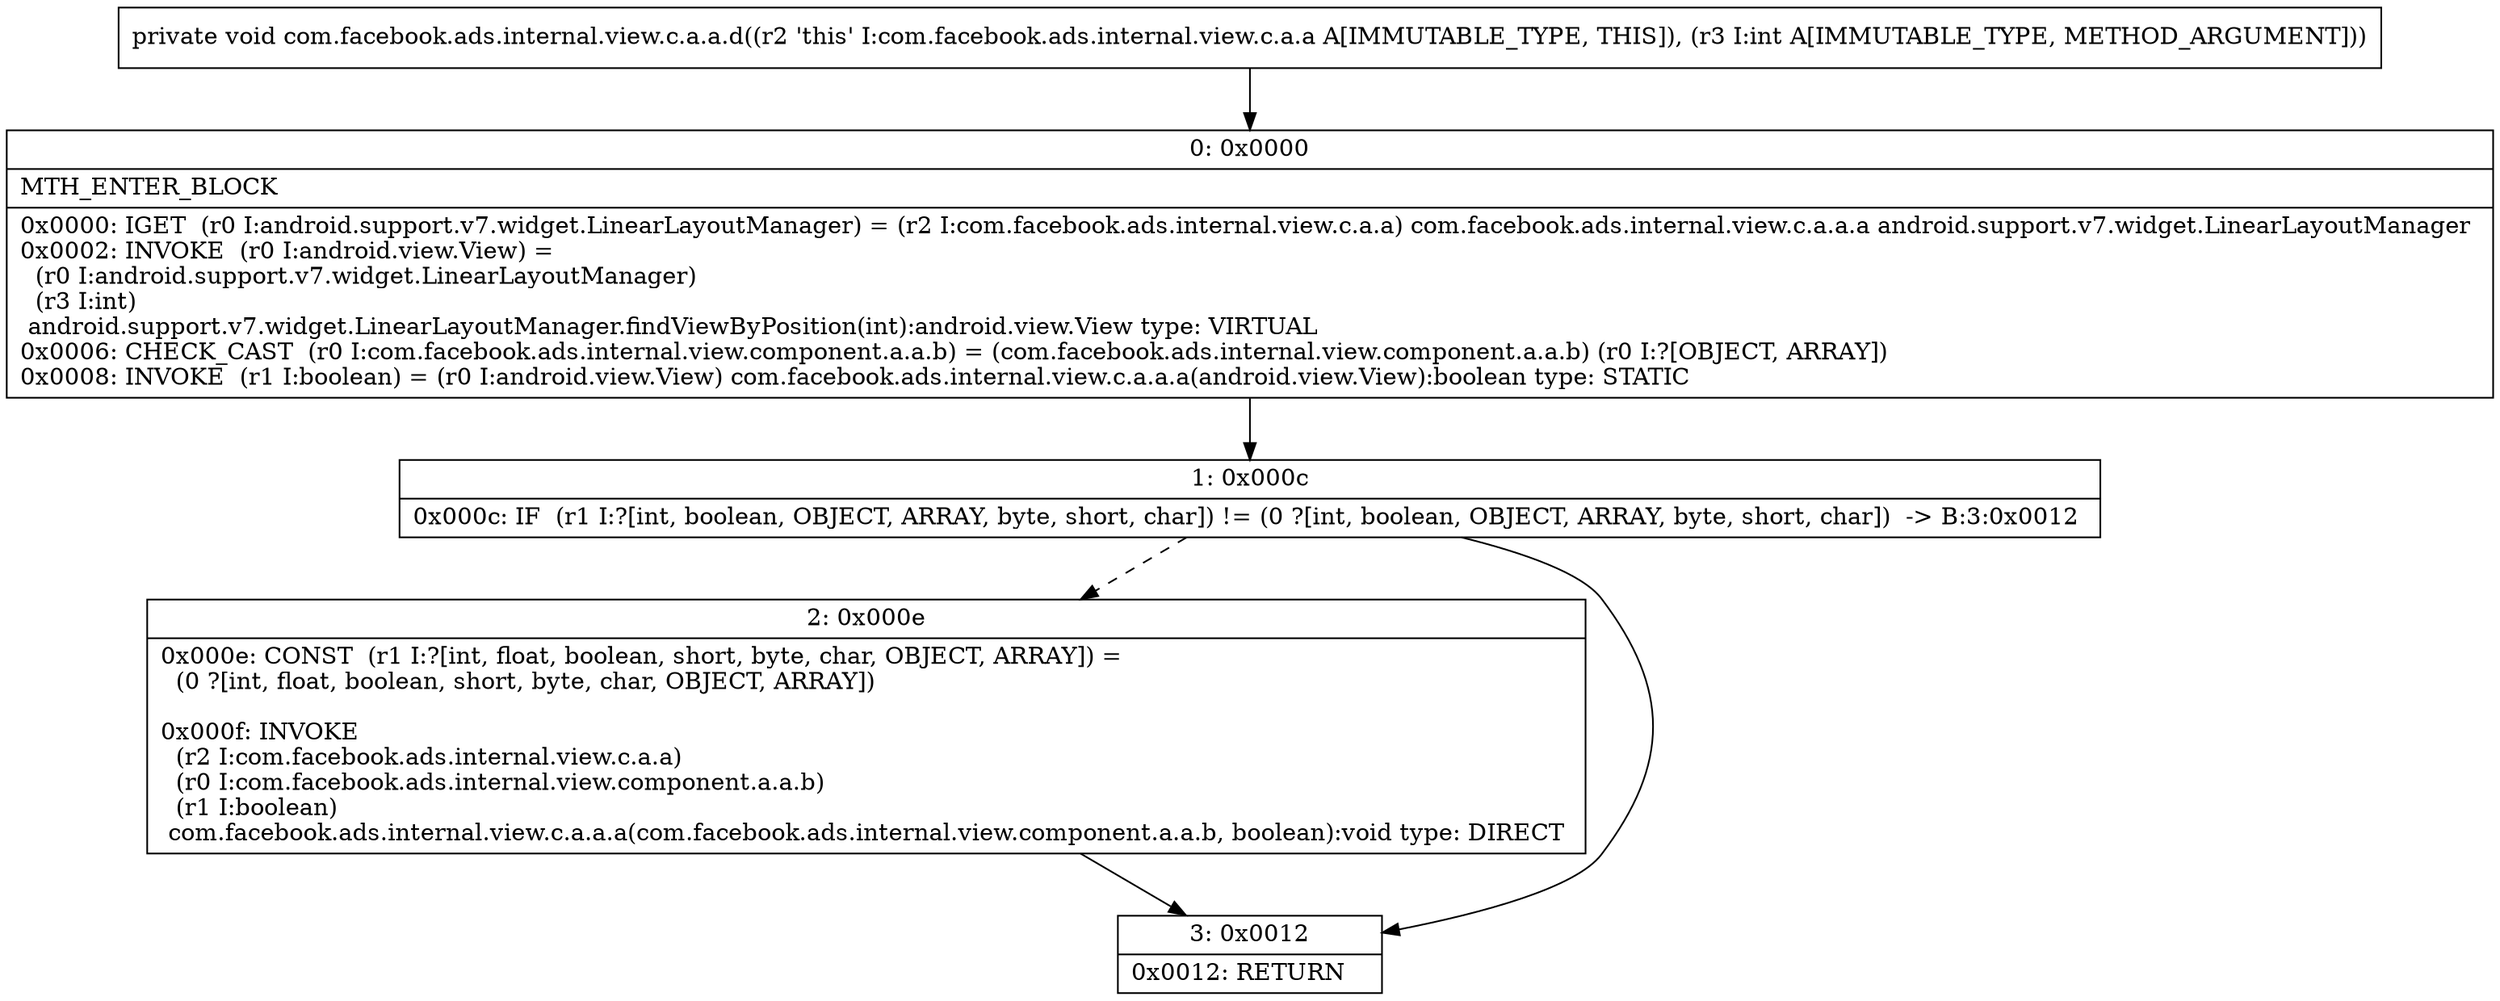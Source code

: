 digraph "CFG forcom.facebook.ads.internal.view.c.a.a.d(I)V" {
Node_0 [shape=record,label="{0\:\ 0x0000|MTH_ENTER_BLOCK\l|0x0000: IGET  (r0 I:android.support.v7.widget.LinearLayoutManager) = (r2 I:com.facebook.ads.internal.view.c.a.a) com.facebook.ads.internal.view.c.a.a.a android.support.v7.widget.LinearLayoutManager \l0x0002: INVOKE  (r0 I:android.view.View) = \l  (r0 I:android.support.v7.widget.LinearLayoutManager)\l  (r3 I:int)\l android.support.v7.widget.LinearLayoutManager.findViewByPosition(int):android.view.View type: VIRTUAL \l0x0006: CHECK_CAST  (r0 I:com.facebook.ads.internal.view.component.a.a.b) = (com.facebook.ads.internal.view.component.a.a.b) (r0 I:?[OBJECT, ARRAY]) \l0x0008: INVOKE  (r1 I:boolean) = (r0 I:android.view.View) com.facebook.ads.internal.view.c.a.a.a(android.view.View):boolean type: STATIC \l}"];
Node_1 [shape=record,label="{1\:\ 0x000c|0x000c: IF  (r1 I:?[int, boolean, OBJECT, ARRAY, byte, short, char]) != (0 ?[int, boolean, OBJECT, ARRAY, byte, short, char])  \-\> B:3:0x0012 \l}"];
Node_2 [shape=record,label="{2\:\ 0x000e|0x000e: CONST  (r1 I:?[int, float, boolean, short, byte, char, OBJECT, ARRAY]) = \l  (0 ?[int, float, boolean, short, byte, char, OBJECT, ARRAY])\l \l0x000f: INVOKE  \l  (r2 I:com.facebook.ads.internal.view.c.a.a)\l  (r0 I:com.facebook.ads.internal.view.component.a.a.b)\l  (r1 I:boolean)\l com.facebook.ads.internal.view.c.a.a.a(com.facebook.ads.internal.view.component.a.a.b, boolean):void type: DIRECT \l}"];
Node_3 [shape=record,label="{3\:\ 0x0012|0x0012: RETURN   \l}"];
MethodNode[shape=record,label="{private void com.facebook.ads.internal.view.c.a.a.d((r2 'this' I:com.facebook.ads.internal.view.c.a.a A[IMMUTABLE_TYPE, THIS]), (r3 I:int A[IMMUTABLE_TYPE, METHOD_ARGUMENT])) }"];
MethodNode -> Node_0;
Node_0 -> Node_1;
Node_1 -> Node_2[style=dashed];
Node_1 -> Node_3;
Node_2 -> Node_3;
}

